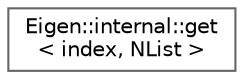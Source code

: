 digraph "类继承关系图"
{
 // LATEX_PDF_SIZE
  bgcolor="transparent";
  edge [fontname=Helvetica,fontsize=10,labelfontname=Helvetica,labelfontsize=10];
  node [fontname=Helvetica,fontsize=10,shape=box,height=0.2,width=0.4];
  rankdir="LR";
  Node0 [id="Node000000",label="Eigen::internal::get\l\< index, NList \>",height=0.2,width=0.4,color="grey40", fillcolor="white", style="filled",URL="$struct_eigen_1_1internal_1_1get.html",tooltip=" "];
}
